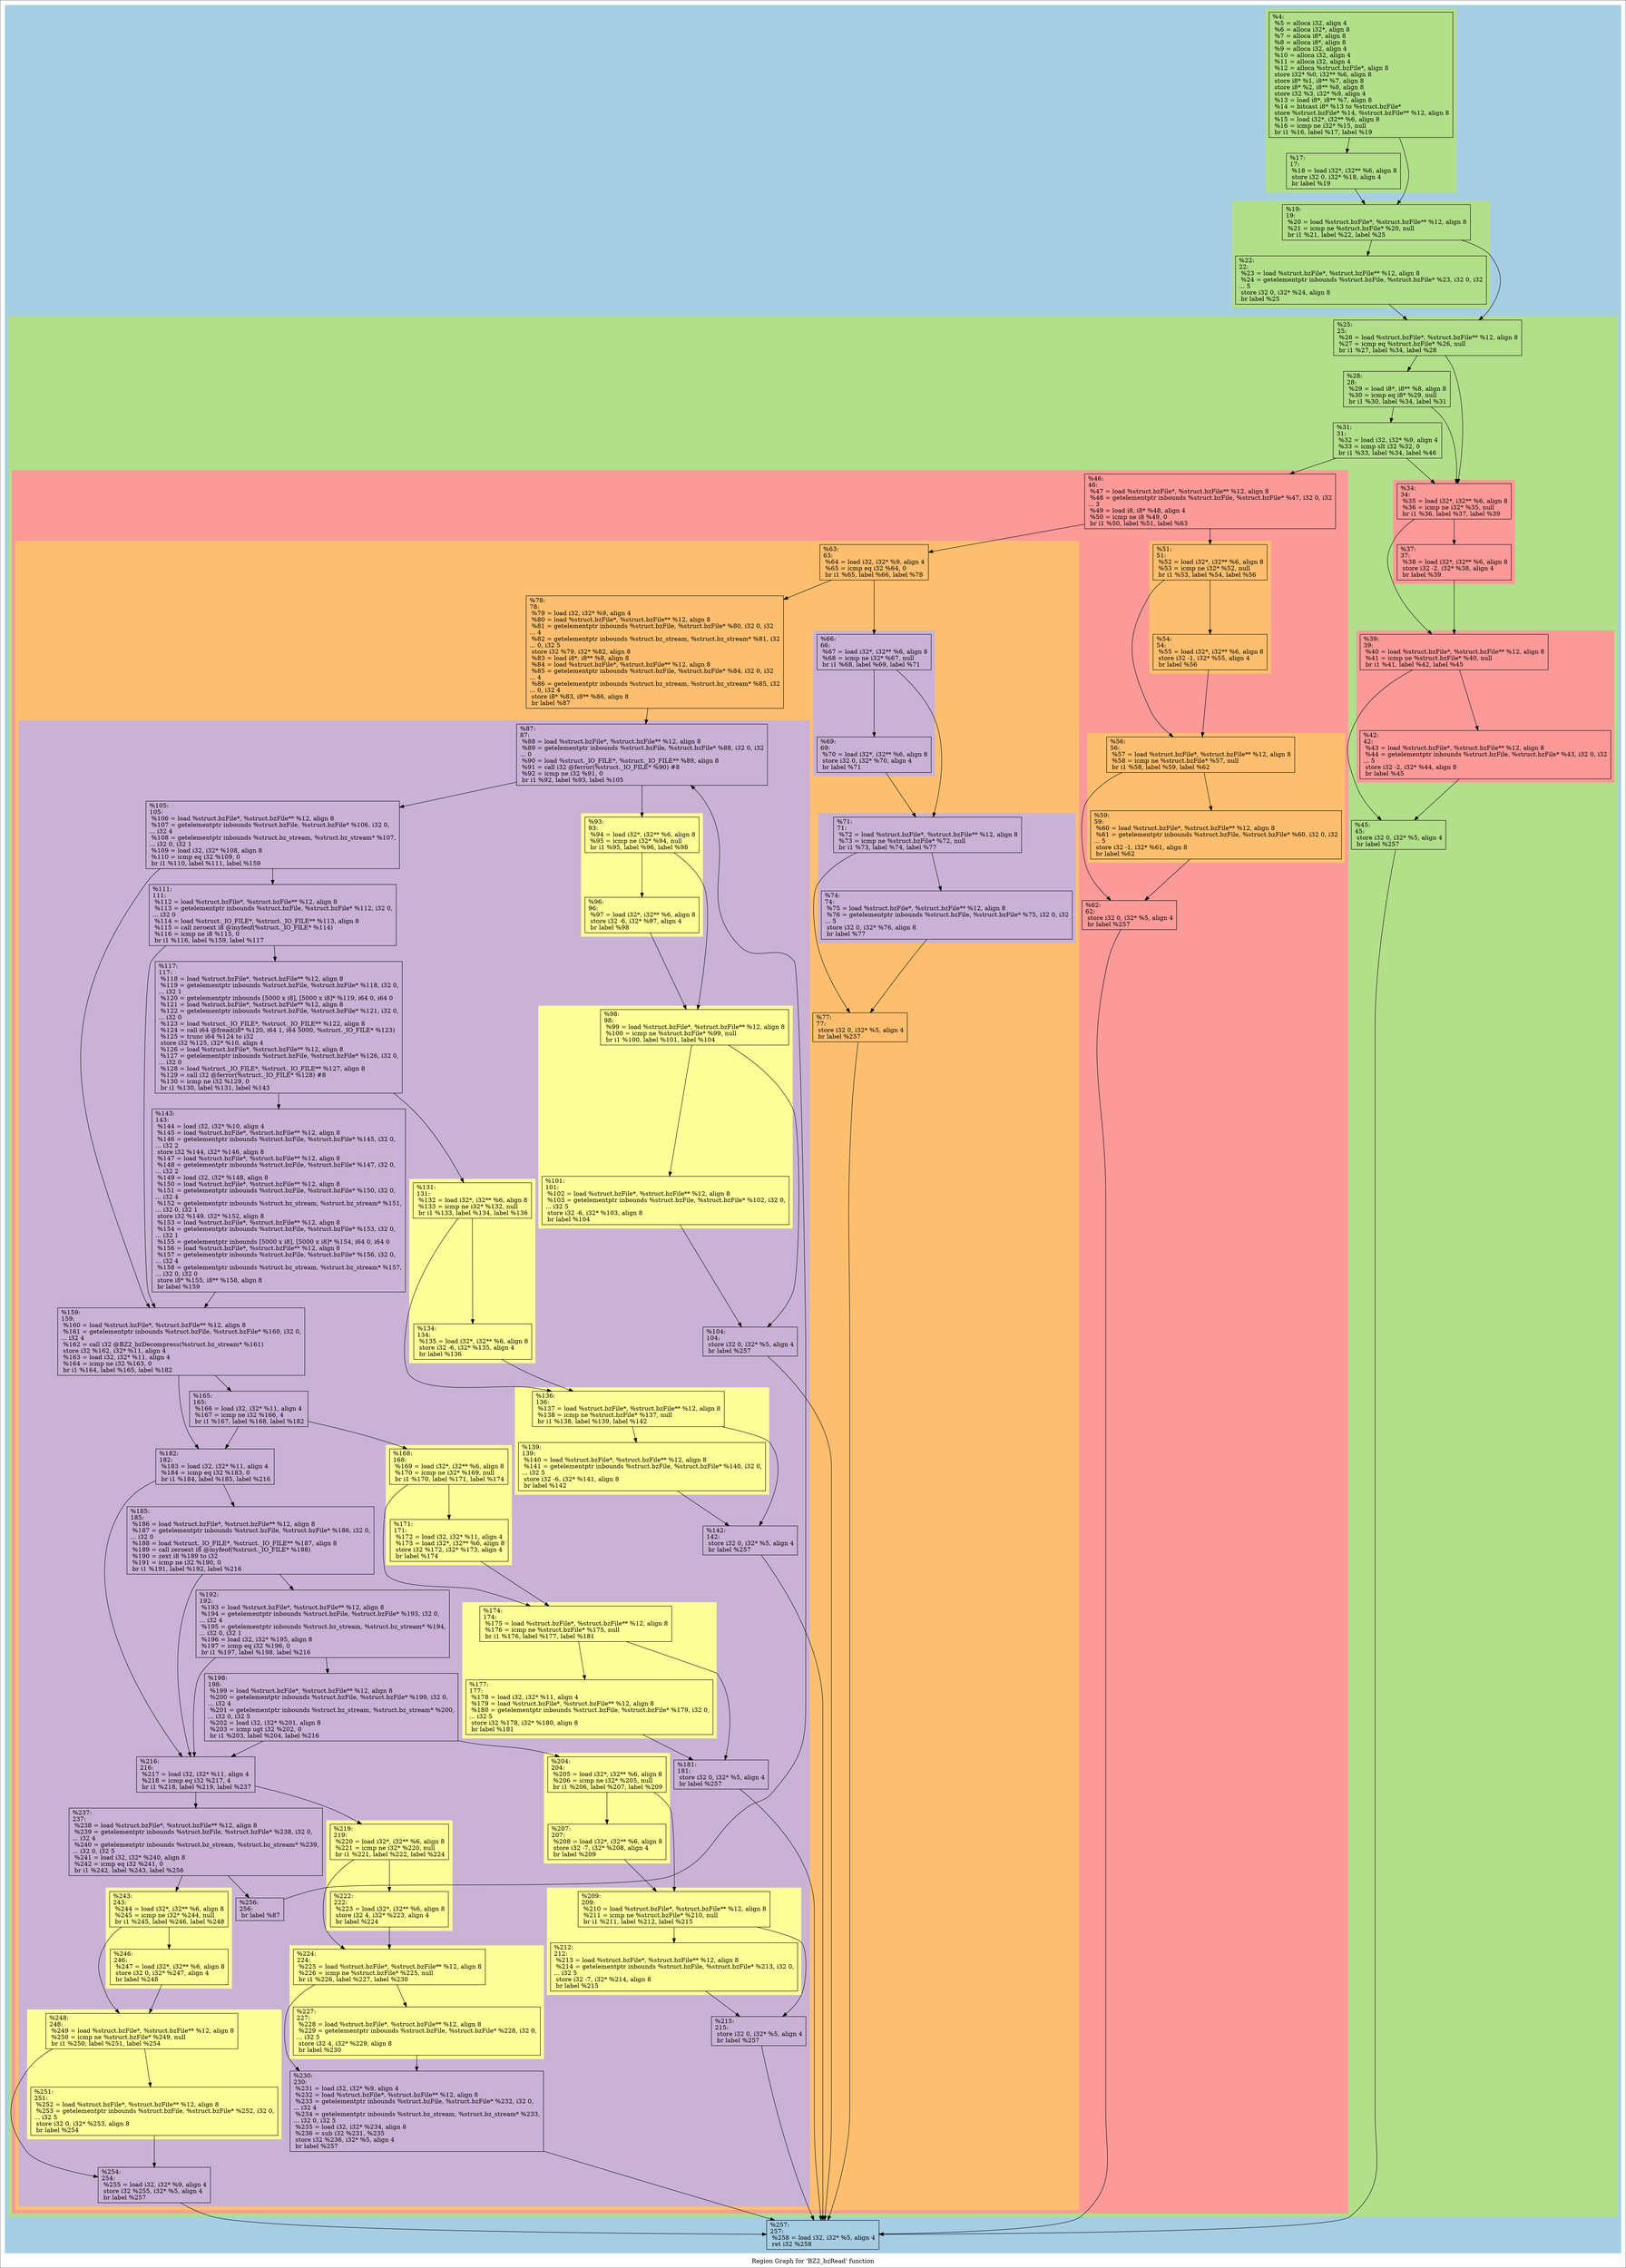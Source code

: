 digraph "Region Graph for 'BZ2_bzRead' function" {
	label="Region Graph for 'BZ2_bzRead' function";

	Node0x2ad62d0 [shape=record,label="{%4:\l  %5 = alloca i32, align 4\l  %6 = alloca i32*, align 8\l  %7 = alloca i8*, align 8\l  %8 = alloca i8*, align 8\l  %9 = alloca i32, align 4\l  %10 = alloca i32, align 4\l  %11 = alloca i32, align 4\l  %12 = alloca %struct.bzFile*, align 8\l  store i32* %0, i32** %6, align 8\l  store i8* %1, i8** %7, align 8\l  store i8* %2, i8** %8, align 8\l  store i32 %3, i32* %9, align 4\l  %13 = load i8*, i8** %7, align 8\l  %14 = bitcast i8* %13 to %struct.bzFile*\l  store %struct.bzFile* %14, %struct.bzFile** %12, align 8\l  %15 = load i32*, i32** %6, align 8\l  %16 = icmp ne i32* %15, null\l  br i1 %16, label %17, label %19\l}"];
	Node0x2ad62d0 -> Node0x2b424f0;
	Node0x2ad62d0 -> Node0x2a89df0;
	Node0x2b424f0 [shape=record,label="{%17:\l17:                                               \l  %18 = load i32*, i32** %6, align 8\l  store i32 0, i32* %18, align 4\l  br label %19\l}"];
	Node0x2b424f0 -> Node0x2a89df0;
	Node0x2a89df0 [shape=record,label="{%19:\l19:                                               \l  %20 = load %struct.bzFile*, %struct.bzFile** %12, align 8\l  %21 = icmp ne %struct.bzFile* %20, null\l  br i1 %21, label %22, label %25\l}"];
	Node0x2a89df0 -> Node0x2aabf10;
	Node0x2a89df0 -> Node0x29a7aa0;
	Node0x2aabf10 [shape=record,label="{%22:\l22:                                               \l  %23 = load %struct.bzFile*, %struct.bzFile** %12, align 8\l  %24 = getelementptr inbounds %struct.bzFile, %struct.bzFile* %23, i32 0, i32\l... 5\l  store i32 0, i32* %24, align 8\l  br label %25\l}"];
	Node0x2aabf10 -> Node0x29a7aa0;
	Node0x29a7aa0 [shape=record,label="{%25:\l25:                                               \l  %26 = load %struct.bzFile*, %struct.bzFile** %12, align 8\l  %27 = icmp eq %struct.bzFile* %26, null\l  br i1 %27, label %34, label %28\l}"];
	Node0x29a7aa0 -> Node0x2ab5170;
	Node0x29a7aa0 -> Node0x2b57780;
	Node0x2ab5170 [shape=record,label="{%34:\l34:                                               \l  %35 = load i32*, i32** %6, align 8\l  %36 = icmp ne i32* %35, null\l  br i1 %36, label %37, label %39\l}"];
	Node0x2ab5170 -> Node0x2914c70;
	Node0x2ab5170 -> Node0x2abd6d0;
	Node0x2914c70 [shape=record,label="{%37:\l37:                                               \l  %38 = load i32*, i32** %6, align 8\l  store i32 -2, i32* %38, align 4\l  br label %39\l}"];
	Node0x2914c70 -> Node0x2abd6d0;
	Node0x2abd6d0 [shape=record,label="{%39:\l39:                                               \l  %40 = load %struct.bzFile*, %struct.bzFile** %12, align 8\l  %41 = icmp ne %struct.bzFile* %40, null\l  br i1 %41, label %42, label %45\l}"];
	Node0x2abd6d0 -> Node0x2939e60;
	Node0x2abd6d0 -> Node0x29ac6a0;
	Node0x2939e60 [shape=record,label="{%42:\l42:                                               \l  %43 = load %struct.bzFile*, %struct.bzFile** %12, align 8\l  %44 = getelementptr inbounds %struct.bzFile, %struct.bzFile* %43, i32 0, i32\l... 5\l  store i32 -2, i32* %44, align 8\l  br label %45\l}"];
	Node0x2939e60 -> Node0x29ac6a0;
	Node0x29ac6a0 [shape=record,label="{%45:\l45:                                               \l  store i32 0, i32* %5, align 4\l  br label %257\l}"];
	Node0x29ac6a0 -> Node0x2823bd0;
	Node0x2823bd0 [shape=record,label="{%257:\l257:                                              \l  %258 = load i32, i32* %5, align 4\l  ret i32 %258\l}"];
	Node0x2b57780 [shape=record,label="{%28:\l28:                                               \l  %29 = load i8*, i8** %8, align 8\l  %30 = icmp eq i8* %29, null\l  br i1 %30, label %34, label %31\l}"];
	Node0x2b57780 -> Node0x2ab5170;
	Node0x2b57780 -> Node0x28c5000;
	Node0x28c5000 [shape=record,label="{%31:\l31:                                               \l  %32 = load i32, i32* %9, align 4\l  %33 = icmp slt i32 %32, 0\l  br i1 %33, label %34, label %46\l}"];
	Node0x28c5000 -> Node0x2ab5170;
	Node0x28c5000 -> Node0x2b3bb40;
	Node0x2b3bb40 [shape=record,label="{%46:\l46:                                               \l  %47 = load %struct.bzFile*, %struct.bzFile** %12, align 8\l  %48 = getelementptr inbounds %struct.bzFile, %struct.bzFile* %47, i32 0, i32\l... 3\l  %49 = load i8, i8* %48, align 4\l  %50 = icmp ne i8 %49, 0\l  br i1 %50, label %51, label %63\l}"];
	Node0x2b3bb40 -> Node0x2817f80;
	Node0x2b3bb40 -> Node0x2b3ca20;
	Node0x2817f80 [shape=record,label="{%51:\l51:                                               \l  %52 = load i32*, i32** %6, align 8\l  %53 = icmp ne i32* %52, null\l  br i1 %53, label %54, label %56\l}"];
	Node0x2817f80 -> Node0x2b5af70;
	Node0x2817f80 -> Node0x28f97d0;
	Node0x2b5af70 [shape=record,label="{%54:\l54:                                               \l  %55 = load i32*, i32** %6, align 8\l  store i32 -1, i32* %55, align 4\l  br label %56\l}"];
	Node0x2b5af70 -> Node0x28f97d0;
	Node0x28f97d0 [shape=record,label="{%56:\l56:                                               \l  %57 = load %struct.bzFile*, %struct.bzFile** %12, align 8\l  %58 = icmp ne %struct.bzFile* %57, null\l  br i1 %58, label %59, label %62\l}"];
	Node0x28f97d0 -> Node0x2aa8ac0;
	Node0x28f97d0 -> Node0x2ac21a0;
	Node0x2aa8ac0 [shape=record,label="{%59:\l59:                                               \l  %60 = load %struct.bzFile*, %struct.bzFile** %12, align 8\l  %61 = getelementptr inbounds %struct.bzFile, %struct.bzFile* %60, i32 0, i32\l... 5\l  store i32 -1, i32* %61, align 8\l  br label %62\l}"];
	Node0x2aa8ac0 -> Node0x2ac21a0;
	Node0x2ac21a0 [shape=record,label="{%62:\l62:                                               \l  store i32 0, i32* %5, align 4\l  br label %257\l}"];
	Node0x2ac21a0 -> Node0x2823bd0;
	Node0x2b3ca20 [shape=record,label="{%63:\l63:                                               \l  %64 = load i32, i32* %9, align 4\l  %65 = icmp eq i32 %64, 0\l  br i1 %65, label %66, label %78\l}"];
	Node0x2b3ca20 -> Node0x2a7a080;
	Node0x2b3ca20 -> Node0x28c0a80;
	Node0x2a7a080 [shape=record,label="{%66:\l66:                                               \l  %67 = load i32*, i32** %6, align 8\l  %68 = icmp ne i32* %67, null\l  br i1 %68, label %69, label %71\l}"];
	Node0x2a7a080 -> Node0x2a27c70;
	Node0x2a7a080 -> Node0x2a5cec0;
	Node0x2a27c70 [shape=record,label="{%69:\l69:                                               \l  %70 = load i32*, i32** %6, align 8\l  store i32 0, i32* %70, align 4\l  br label %71\l}"];
	Node0x2a27c70 -> Node0x2a5cec0;
	Node0x2a5cec0 [shape=record,label="{%71:\l71:                                               \l  %72 = load %struct.bzFile*, %struct.bzFile** %12, align 8\l  %73 = icmp ne %struct.bzFile* %72, null\l  br i1 %73, label %74, label %77\l}"];
	Node0x2a5cec0 -> Node0x2ab7d20;
	Node0x2a5cec0 -> Node0x2b549d0;
	Node0x2ab7d20 [shape=record,label="{%74:\l74:                                               \l  %75 = load %struct.bzFile*, %struct.bzFile** %12, align 8\l  %76 = getelementptr inbounds %struct.bzFile, %struct.bzFile* %75, i32 0, i32\l... 5\l  store i32 0, i32* %76, align 8\l  br label %77\l}"];
	Node0x2ab7d20 -> Node0x2b549d0;
	Node0x2b549d0 [shape=record,label="{%77:\l77:                                               \l  store i32 0, i32* %5, align 4\l  br label %257\l}"];
	Node0x2b549d0 -> Node0x2823bd0;
	Node0x28c0a80 [shape=record,label="{%78:\l78:                                               \l  %79 = load i32, i32* %9, align 4\l  %80 = load %struct.bzFile*, %struct.bzFile** %12, align 8\l  %81 = getelementptr inbounds %struct.bzFile, %struct.bzFile* %80, i32 0, i32\l... 4\l  %82 = getelementptr inbounds %struct.bz_stream, %struct.bz_stream* %81, i32\l... 0, i32 5\l  store i32 %79, i32* %82, align 8\l  %83 = load i8*, i8** %8, align 8\l  %84 = load %struct.bzFile*, %struct.bzFile** %12, align 8\l  %85 = getelementptr inbounds %struct.bzFile, %struct.bzFile* %84, i32 0, i32\l... 4\l  %86 = getelementptr inbounds %struct.bz_stream, %struct.bz_stream* %85, i32\l... 0, i32 4\l  store i8* %83, i8** %86, align 8\l  br label %87\l}"];
	Node0x28c0a80 -> Node0x2a7da40;
	Node0x2a7da40 [shape=record,label="{%87:\l87:                                               \l  %88 = load %struct.bzFile*, %struct.bzFile** %12, align 8\l  %89 = getelementptr inbounds %struct.bzFile, %struct.bzFile* %88, i32 0, i32\l... 0\l  %90 = load %struct._IO_FILE*, %struct._IO_FILE** %89, align 8\l  %91 = call i32 @ferror(%struct._IO_FILE* %90) #8\l  %92 = icmp ne i32 %91, 0\l  br i1 %92, label %93, label %105\l}"];
	Node0x2a7da40 -> Node0x2b434a0;
	Node0x2a7da40 -> Node0x2b39b00;
	Node0x2b434a0 [shape=record,label="{%93:\l93:                                               \l  %94 = load i32*, i32** %6, align 8\l  %95 = icmp ne i32* %94, null\l  br i1 %95, label %96, label %98\l}"];
	Node0x2b434a0 -> Node0x29ec830;
	Node0x2b434a0 -> Node0x2af8f50;
	Node0x29ec830 [shape=record,label="{%96:\l96:                                               \l  %97 = load i32*, i32** %6, align 8\l  store i32 -6, i32* %97, align 4\l  br label %98\l}"];
	Node0x29ec830 -> Node0x2af8f50;
	Node0x2af8f50 [shape=record,label="{%98:\l98:                                               \l  %99 = load %struct.bzFile*, %struct.bzFile** %12, align 8\l  %100 = icmp ne %struct.bzFile* %99, null\l  br i1 %100, label %101, label %104\l}"];
	Node0x2af8f50 -> Node0x2ac5240;
	Node0x2af8f50 -> Node0x2b3ee40;
	Node0x2ac5240 [shape=record,label="{%101:\l101:                                              \l  %102 = load %struct.bzFile*, %struct.bzFile** %12, align 8\l  %103 = getelementptr inbounds %struct.bzFile, %struct.bzFile* %102, i32 0,\l... i32 5\l  store i32 -6, i32* %103, align 8\l  br label %104\l}"];
	Node0x2ac5240 -> Node0x2b3ee40;
	Node0x2b3ee40 [shape=record,label="{%104:\l104:                                              \l  store i32 0, i32* %5, align 4\l  br label %257\l}"];
	Node0x2b3ee40 -> Node0x2823bd0;
	Node0x2b39b00 [shape=record,label="{%105:\l105:                                              \l  %106 = load %struct.bzFile*, %struct.bzFile** %12, align 8\l  %107 = getelementptr inbounds %struct.bzFile, %struct.bzFile* %106, i32 0,\l... i32 4\l  %108 = getelementptr inbounds %struct.bz_stream, %struct.bz_stream* %107,\l... i32 0, i32 1\l  %109 = load i32, i32* %108, align 8\l  %110 = icmp eq i32 %109, 0\l  br i1 %110, label %111, label %159\l}"];
	Node0x2b39b00 -> Node0x2a65730;
	Node0x2b39b00 -> Node0x28634d0;
	Node0x2a65730 [shape=record,label="{%111:\l111:                                              \l  %112 = load %struct.bzFile*, %struct.bzFile** %12, align 8\l  %113 = getelementptr inbounds %struct.bzFile, %struct.bzFile* %112, i32 0,\l... i32 0\l  %114 = load %struct._IO_FILE*, %struct._IO_FILE** %113, align 8\l  %115 = call zeroext i8 @myfeof(%struct._IO_FILE* %114)\l  %116 = icmp ne i8 %115, 0\l  br i1 %116, label %159, label %117\l}"];
	Node0x2a65730 -> Node0x28634d0;
	Node0x2a65730 -> Node0x2b565a0;
	Node0x28634d0 [shape=record,label="{%159:\l159:                                              \l  %160 = load %struct.bzFile*, %struct.bzFile** %12, align 8\l  %161 = getelementptr inbounds %struct.bzFile, %struct.bzFile* %160, i32 0,\l... i32 4\l  %162 = call i32 @BZ2_bzDecompress(%struct.bz_stream* %161)\l  store i32 %162, i32* %11, align 4\l  %163 = load i32, i32* %11, align 4\l  %164 = icmp ne i32 %163, 0\l  br i1 %164, label %165, label %182\l}"];
	Node0x28634d0 -> Node0x281d6c0;
	Node0x28634d0 -> Node0x2acb940;
	Node0x281d6c0 [shape=record,label="{%165:\l165:                                              \l  %166 = load i32, i32* %11, align 4\l  %167 = icmp ne i32 %166, 4\l  br i1 %167, label %168, label %182\l}"];
	Node0x281d6c0 -> Node0x2aa8700;
	Node0x281d6c0 -> Node0x2acb940;
	Node0x2aa8700 [shape=record,label="{%168:\l168:                                              \l  %169 = load i32*, i32** %6, align 8\l  %170 = icmp ne i32* %169, null\l  br i1 %170, label %171, label %174\l}"];
	Node0x2aa8700 -> Node0x2b2de80;
	Node0x2aa8700 -> Node0x2b51c80;
	Node0x2b2de80 [shape=record,label="{%171:\l171:                                              \l  %172 = load i32, i32* %11, align 4\l  %173 = load i32*, i32** %6, align 8\l  store i32 %172, i32* %173, align 4\l  br label %174\l}"];
	Node0x2b2de80 -> Node0x2b51c80;
	Node0x2b51c80 [shape=record,label="{%174:\l174:                                              \l  %175 = load %struct.bzFile*, %struct.bzFile** %12, align 8\l  %176 = icmp ne %struct.bzFile* %175, null\l  br i1 %176, label %177, label %181\l}"];
	Node0x2b51c80 -> Node0x2b2dba0;
	Node0x2b51c80 -> Node0x2a8a6d0;
	Node0x2b2dba0 [shape=record,label="{%177:\l177:                                              \l  %178 = load i32, i32* %11, align 4\l  %179 = load %struct.bzFile*, %struct.bzFile** %12, align 8\l  %180 = getelementptr inbounds %struct.bzFile, %struct.bzFile* %179, i32 0,\l... i32 5\l  store i32 %178, i32* %180, align 8\l  br label %181\l}"];
	Node0x2b2dba0 -> Node0x2a8a6d0;
	Node0x2a8a6d0 [shape=record,label="{%181:\l181:                                              \l  store i32 0, i32* %5, align 4\l  br label %257\l}"];
	Node0x2a8a6d0 -> Node0x2823bd0;
	Node0x2acb940 [shape=record,label="{%182:\l182:                                              \l  %183 = load i32, i32* %11, align 4\l  %184 = icmp eq i32 %183, 0\l  br i1 %184, label %185, label %216\l}"];
	Node0x2acb940 -> Node0x28368a0;
	Node0x2acb940 -> Node0x2ab4590;
	Node0x28368a0 [shape=record,label="{%185:\l185:                                              \l  %186 = load %struct.bzFile*, %struct.bzFile** %12, align 8\l  %187 = getelementptr inbounds %struct.bzFile, %struct.bzFile* %186, i32 0,\l... i32 0\l  %188 = load %struct._IO_FILE*, %struct._IO_FILE** %187, align 8\l  %189 = call zeroext i8 @myfeof(%struct._IO_FILE* %188)\l  %190 = zext i8 %189 to i32\l  %191 = icmp ne i32 %190, 0\l  br i1 %191, label %192, label %216\l}"];
	Node0x28368a0 -> Node0x2ac63c0;
	Node0x28368a0 -> Node0x2ab4590;
	Node0x2ac63c0 [shape=record,label="{%192:\l192:                                              \l  %193 = load %struct.bzFile*, %struct.bzFile** %12, align 8\l  %194 = getelementptr inbounds %struct.bzFile, %struct.bzFile* %193, i32 0,\l... i32 4\l  %195 = getelementptr inbounds %struct.bz_stream, %struct.bz_stream* %194,\l... i32 0, i32 1\l  %196 = load i32, i32* %195, align 8\l  %197 = icmp eq i32 %196, 0\l  br i1 %197, label %198, label %216\l}"];
	Node0x2ac63c0 -> Node0x2b55440;
	Node0x2ac63c0 -> Node0x2ab4590;
	Node0x2b55440 [shape=record,label="{%198:\l198:                                              \l  %199 = load %struct.bzFile*, %struct.bzFile** %12, align 8\l  %200 = getelementptr inbounds %struct.bzFile, %struct.bzFile* %199, i32 0,\l... i32 4\l  %201 = getelementptr inbounds %struct.bz_stream, %struct.bz_stream* %200,\l... i32 0, i32 5\l  %202 = load i32, i32* %201, align 8\l  %203 = icmp ugt i32 %202, 0\l  br i1 %203, label %204, label %216\l}"];
	Node0x2b55440 -> Node0x2a82160;
	Node0x2b55440 -> Node0x2ab4590;
	Node0x2a82160 [shape=record,label="{%204:\l204:                                              \l  %205 = load i32*, i32** %6, align 8\l  %206 = icmp ne i32* %205, null\l  br i1 %206, label %207, label %209\l}"];
	Node0x2a82160 -> Node0x28be7c0;
	Node0x2a82160 -> Node0x2a85630;
	Node0x28be7c0 [shape=record,label="{%207:\l207:                                              \l  %208 = load i32*, i32** %6, align 8\l  store i32 -7, i32* %208, align 4\l  br label %209\l}"];
	Node0x28be7c0 -> Node0x2a85630;
	Node0x2a85630 [shape=record,label="{%209:\l209:                                              \l  %210 = load %struct.bzFile*, %struct.bzFile** %12, align 8\l  %211 = icmp ne %struct.bzFile* %210, null\l  br i1 %211, label %212, label %215\l}"];
	Node0x2a85630 -> Node0x2a9e9b0;
	Node0x2a85630 -> Node0x2b33cf0;
	Node0x2a9e9b0 [shape=record,label="{%212:\l212:                                              \l  %213 = load %struct.bzFile*, %struct.bzFile** %12, align 8\l  %214 = getelementptr inbounds %struct.bzFile, %struct.bzFile* %213, i32 0,\l... i32 5\l  store i32 -7, i32* %214, align 8\l  br label %215\l}"];
	Node0x2a9e9b0 -> Node0x2b33cf0;
	Node0x2b33cf0 [shape=record,label="{%215:\l215:                                              \l  store i32 0, i32* %5, align 4\l  br label %257\l}"];
	Node0x2b33cf0 -> Node0x2823bd0;
	Node0x2ab4590 [shape=record,label="{%216:\l216:                                              \l  %217 = load i32, i32* %11, align 4\l  %218 = icmp eq i32 %217, 4\l  br i1 %218, label %219, label %237\l}"];
	Node0x2ab4590 -> Node0x2a661b0;
	Node0x2ab4590 -> Node0x2b52bf0;
	Node0x2a661b0 [shape=record,label="{%219:\l219:                                              \l  %220 = load i32*, i32** %6, align 8\l  %221 = icmp ne i32* %220, null\l  br i1 %221, label %222, label %224\l}"];
	Node0x2a661b0 -> Node0x27e6550;
	Node0x2a661b0 -> Node0x2839c30;
	Node0x27e6550 [shape=record,label="{%222:\l222:                                              \l  %223 = load i32*, i32** %6, align 8\l  store i32 4, i32* %223, align 4\l  br label %224\l}"];
	Node0x27e6550 -> Node0x2839c30;
	Node0x2839c30 [shape=record,label="{%224:\l224:                                              \l  %225 = load %struct.bzFile*, %struct.bzFile** %12, align 8\l  %226 = icmp ne %struct.bzFile* %225, null\l  br i1 %226, label %227, label %230\l}"];
	Node0x2839c30 -> Node0x2ac5cf0;
	Node0x2839c30 -> Node0x29f4af0;
	Node0x2ac5cf0 [shape=record,label="{%227:\l227:                                              \l  %228 = load %struct.bzFile*, %struct.bzFile** %12, align 8\l  %229 = getelementptr inbounds %struct.bzFile, %struct.bzFile* %228, i32 0,\l... i32 5\l  store i32 4, i32* %229, align 8\l  br label %230\l}"];
	Node0x2ac5cf0 -> Node0x29f4af0;
	Node0x29f4af0 [shape=record,label="{%230:\l230:                                              \l  %231 = load i32, i32* %9, align 4\l  %232 = load %struct.bzFile*, %struct.bzFile** %12, align 8\l  %233 = getelementptr inbounds %struct.bzFile, %struct.bzFile* %232, i32 0,\l... i32 4\l  %234 = getelementptr inbounds %struct.bz_stream, %struct.bz_stream* %233,\l... i32 0, i32 5\l  %235 = load i32, i32* %234, align 8\l  %236 = sub i32 %231, %235\l  store i32 %236, i32* %5, align 4\l  br label %257\l}"];
	Node0x29f4af0 -> Node0x2823bd0;
	Node0x2b52bf0 [shape=record,label="{%237:\l237:                                              \l  %238 = load %struct.bzFile*, %struct.bzFile** %12, align 8\l  %239 = getelementptr inbounds %struct.bzFile, %struct.bzFile* %238, i32 0,\l... i32 4\l  %240 = getelementptr inbounds %struct.bz_stream, %struct.bz_stream* %239,\l... i32 0, i32 5\l  %241 = load i32, i32* %240, align 8\l  %242 = icmp eq i32 %241, 0\l  br i1 %242, label %243, label %256\l}"];
	Node0x2b52bf0 -> Node0x29aff70;
	Node0x2b52bf0 -> Node0x2ab6780;
	Node0x29aff70 [shape=record,label="{%243:\l243:                                              \l  %244 = load i32*, i32** %6, align 8\l  %245 = icmp ne i32* %244, null\l  br i1 %245, label %246, label %248\l}"];
	Node0x29aff70 -> Node0x2a94620;
	Node0x29aff70 -> Node0x2b42d20;
	Node0x2a94620 [shape=record,label="{%246:\l246:                                              \l  %247 = load i32*, i32** %6, align 8\l  store i32 0, i32* %247, align 4\l  br label %248\l}"];
	Node0x2a94620 -> Node0x2b42d20;
	Node0x2b42d20 [shape=record,label="{%248:\l248:                                              \l  %249 = load %struct.bzFile*, %struct.bzFile** %12, align 8\l  %250 = icmp ne %struct.bzFile* %249, null\l  br i1 %250, label %251, label %254\l}"];
	Node0x2b42d20 -> Node0x28bf070;
	Node0x2b42d20 -> Node0x290ebe0;
	Node0x28bf070 [shape=record,label="{%251:\l251:                                              \l  %252 = load %struct.bzFile*, %struct.bzFile** %12, align 8\l  %253 = getelementptr inbounds %struct.bzFile, %struct.bzFile* %252, i32 0,\l... i32 5\l  store i32 0, i32* %253, align 8\l  br label %254\l}"];
	Node0x28bf070 -> Node0x290ebe0;
	Node0x290ebe0 [shape=record,label="{%254:\l254:                                              \l  %255 = load i32, i32* %9, align 4\l  store i32 %255, i32* %5, align 4\l  br label %257\l}"];
	Node0x290ebe0 -> Node0x2823bd0;
	Node0x2ab6780 [shape=record,label="{%256:\l256:                                              \l  br label %87\l}"];
	Node0x2ab6780 -> Node0x2a7da40[constraint=false];
	Node0x2b565a0 [shape=record,label="{%117:\l117:                                              \l  %118 = load %struct.bzFile*, %struct.bzFile** %12, align 8\l  %119 = getelementptr inbounds %struct.bzFile, %struct.bzFile* %118, i32 0,\l... i32 1\l  %120 = getelementptr inbounds [5000 x i8], [5000 x i8]* %119, i64 0, i64 0\l  %121 = load %struct.bzFile*, %struct.bzFile** %12, align 8\l  %122 = getelementptr inbounds %struct.bzFile, %struct.bzFile* %121, i32 0,\l... i32 0\l  %123 = load %struct._IO_FILE*, %struct._IO_FILE** %122, align 8\l  %124 = call i64 @fread(i8* %120, i64 1, i64 5000, %struct._IO_FILE* %123)\l  %125 = trunc i64 %124 to i32\l  store i32 %125, i32* %10, align 4\l  %126 = load %struct.bzFile*, %struct.bzFile** %12, align 8\l  %127 = getelementptr inbounds %struct.bzFile, %struct.bzFile* %126, i32 0,\l... i32 0\l  %128 = load %struct._IO_FILE*, %struct._IO_FILE** %127, align 8\l  %129 = call i32 @ferror(%struct._IO_FILE* %128) #8\l  %130 = icmp ne i32 %129, 0\l  br i1 %130, label %131, label %143\l}"];
	Node0x2b565a0 -> Node0x2ab68b0;
	Node0x2b565a0 -> Node0x2a8a7c0;
	Node0x2ab68b0 [shape=record,label="{%131:\l131:                                              \l  %132 = load i32*, i32** %6, align 8\l  %133 = icmp ne i32* %132, null\l  br i1 %133, label %134, label %136\l}"];
	Node0x2ab68b0 -> Node0x2ab8f70;
	Node0x2ab68b0 -> Node0x2a931f0;
	Node0x2ab8f70 [shape=record,label="{%134:\l134:                                              \l  %135 = load i32*, i32** %6, align 8\l  store i32 -6, i32* %135, align 4\l  br label %136\l}"];
	Node0x2ab8f70 -> Node0x2a931f0;
	Node0x2a931f0 [shape=record,label="{%136:\l136:                                              \l  %137 = load %struct.bzFile*, %struct.bzFile** %12, align 8\l  %138 = icmp ne %struct.bzFile* %137, null\l  br i1 %138, label %139, label %142\l}"];
	Node0x2a931f0 -> Node0x280f610;
	Node0x2a931f0 -> Node0x2b56a10;
	Node0x280f610 [shape=record,label="{%139:\l139:                                              \l  %140 = load %struct.bzFile*, %struct.bzFile** %12, align 8\l  %141 = getelementptr inbounds %struct.bzFile, %struct.bzFile* %140, i32 0,\l... i32 5\l  store i32 -6, i32* %141, align 8\l  br label %142\l}"];
	Node0x280f610 -> Node0x2b56a10;
	Node0x2b56a10 [shape=record,label="{%142:\l142:                                              \l  store i32 0, i32* %5, align 4\l  br label %257\l}"];
	Node0x2b56a10 -> Node0x2823bd0;
	Node0x2a8a7c0 [shape=record,label="{%143:\l143:                                              \l  %144 = load i32, i32* %10, align 4\l  %145 = load %struct.bzFile*, %struct.bzFile** %12, align 8\l  %146 = getelementptr inbounds %struct.bzFile, %struct.bzFile* %145, i32 0,\l... i32 2\l  store i32 %144, i32* %146, align 8\l  %147 = load %struct.bzFile*, %struct.bzFile** %12, align 8\l  %148 = getelementptr inbounds %struct.bzFile, %struct.bzFile* %147, i32 0,\l... i32 2\l  %149 = load i32, i32* %148, align 8\l  %150 = load %struct.bzFile*, %struct.bzFile** %12, align 8\l  %151 = getelementptr inbounds %struct.bzFile, %struct.bzFile* %150, i32 0,\l... i32 4\l  %152 = getelementptr inbounds %struct.bz_stream, %struct.bz_stream* %151,\l... i32 0, i32 1\l  store i32 %149, i32* %152, align 8\l  %153 = load %struct.bzFile*, %struct.bzFile** %12, align 8\l  %154 = getelementptr inbounds %struct.bzFile, %struct.bzFile* %153, i32 0,\l... i32 1\l  %155 = getelementptr inbounds [5000 x i8], [5000 x i8]* %154, i64 0, i64 0\l  %156 = load %struct.bzFile*, %struct.bzFile** %12, align 8\l  %157 = getelementptr inbounds %struct.bzFile, %struct.bzFile* %156, i32 0,\l... i32 4\l  %158 = getelementptr inbounds %struct.bz_stream, %struct.bz_stream* %157,\l... i32 0, i32 0\l  store i8* %155, i8** %158, align 8\l  br label %159\l}"];
	Node0x2a8a7c0 -> Node0x28634d0;
	colorscheme = "paired12"
        subgraph cluster_0x2b35190 {
          label = "";
          style = filled;
          color = 1
          subgraph cluster_0x2b92e10 {
            label = "";
            style = filled;
            color = 3
            Node0x2ad62d0;
            Node0x2b424f0;
          }
          subgraph cluster_0x2b92d90 {
            label = "";
            style = filled;
            color = 3
            Node0x2a89df0;
            Node0x2aabf10;
          }
          subgraph cluster_0x2b92d10 {
            label = "";
            style = filled;
            color = 3
            subgraph cluster_0x2b66920 {
              label = "";
              style = filled;
              color = 5
              Node0x2ab5170;
              Node0x2914c70;
            }
            subgraph cluster_0x2aa9e90 {
              label = "";
              style = filled;
              color = 5
              Node0x2abd6d0;
              Node0x2939e60;
            }
            subgraph cluster_0x2b92c90 {
              label = "";
              style = filled;
              color = 5
              subgraph cluster_0x2b8d9b0 {
                label = "";
                style = filled;
                color = 7
                Node0x2817f80;
                Node0x2b5af70;
              }
              subgraph cluster_0x2b89ce0 {
                label = "";
                style = filled;
                color = 7
                Node0x28f97d0;
                Node0x2aa8ac0;
              }
              subgraph cluster_0x2b92c10 {
                label = "";
                style = filled;
                color = 7
                subgraph cluster_0x2b64130 {
                  label = "";
                  style = filled;
                  color = 9
                  Node0x2a7a080;
                  Node0x2a27c70;
                }
                subgraph cluster_0x2b90e80 {
                  label = "";
                  style = filled;
                  color = 9
                  Node0x2a5cec0;
                  Node0x2ab7d20;
                }
                subgraph cluster_0x2b92b90 {
                  label = "";
                  style = filled;
                  color = 9
                  subgraph cluster_0x2b8c140 {
                    label = "";
                    style = filled;
                    color = 11
                    Node0x2b434a0;
                    Node0x29ec830;
                  }
                  subgraph cluster_0x2b8c0c0 {
                    label = "";
                    style = filled;
                    color = 11
                    Node0x2af8f50;
                    Node0x2ac5240;
                  }
                  subgraph cluster_0x2b9bf80 {
                    label = "";
                    style = filled;
                    color = 11
                    Node0x2ab68b0;
                    Node0x2ab8f70;
                  }
                  subgraph cluster_0x2b9bf00 {
                    label = "";
                    style = filled;
                    color = 11
                    Node0x2a931f0;
                    Node0x280f610;
                  }
                  subgraph cluster_0x2b9c080 {
                    label = "";
                    style = filled;
                    color = 11
                    Node0x2aa8700;
                    Node0x2b2de80;
                  }
                  subgraph cluster_0x2b9c000 {
                    label = "";
                    style = filled;
                    color = 11
                    Node0x2b51c80;
                    Node0x2b2dba0;
                  }
                  subgraph cluster_0x2b8ba30 {
                    label = "";
                    style = filled;
                    color = 11
                    Node0x2a82160;
                    Node0x28be7c0;
                  }
                  subgraph cluster_0x2b8b9b0 {
                    label = "";
                    style = filled;
                    color = 11
                    Node0x2a85630;
                    Node0x2a9e9b0;
                  }
                  subgraph cluster_0x2b8bb30 {
                    label = "";
                    style = filled;
                    color = 11
                    Node0x2a661b0;
                    Node0x27e6550;
                  }
                  subgraph cluster_0x2b8bab0 {
                    label = "";
                    style = filled;
                    color = 11
                    Node0x2839c30;
                    Node0x2ac5cf0;
                  }
                  subgraph cluster_0x2b8bc30 {
                    label = "";
                    style = filled;
                    color = 11
                    Node0x29aff70;
                    Node0x2a94620;
                  }
                  subgraph cluster_0x2b8bbb0 {
                    label = "";
                    style = filled;
                    color = 11
                    Node0x2b42d20;
                    Node0x28bf070;
                  }
                  Node0x2a7da40;
                  Node0x2b3ee40;
                  Node0x2b39b00;
                  Node0x2a65730;
                  Node0x28634d0;
                  Node0x281d6c0;
                  Node0x2a8a6d0;
                  Node0x2acb940;
                  Node0x28368a0;
                  Node0x2ac63c0;
                  Node0x2b55440;
                  Node0x2b33cf0;
                  Node0x2ab4590;
                  Node0x29f4af0;
                  Node0x2b52bf0;
                  Node0x290ebe0;
                  Node0x2ab6780;
                  Node0x2b565a0;
                  Node0x2b56a10;
                  Node0x2a8a7c0;
                }
                Node0x2b3ca20;
                Node0x2b549d0;
                Node0x28c0a80;
              }
              Node0x2b3bb40;
              Node0x2ac21a0;
            }
            Node0x29a7aa0;
            Node0x29ac6a0;
            Node0x2b57780;
            Node0x28c5000;
          }
          Node0x2823bd0;
        }
}
